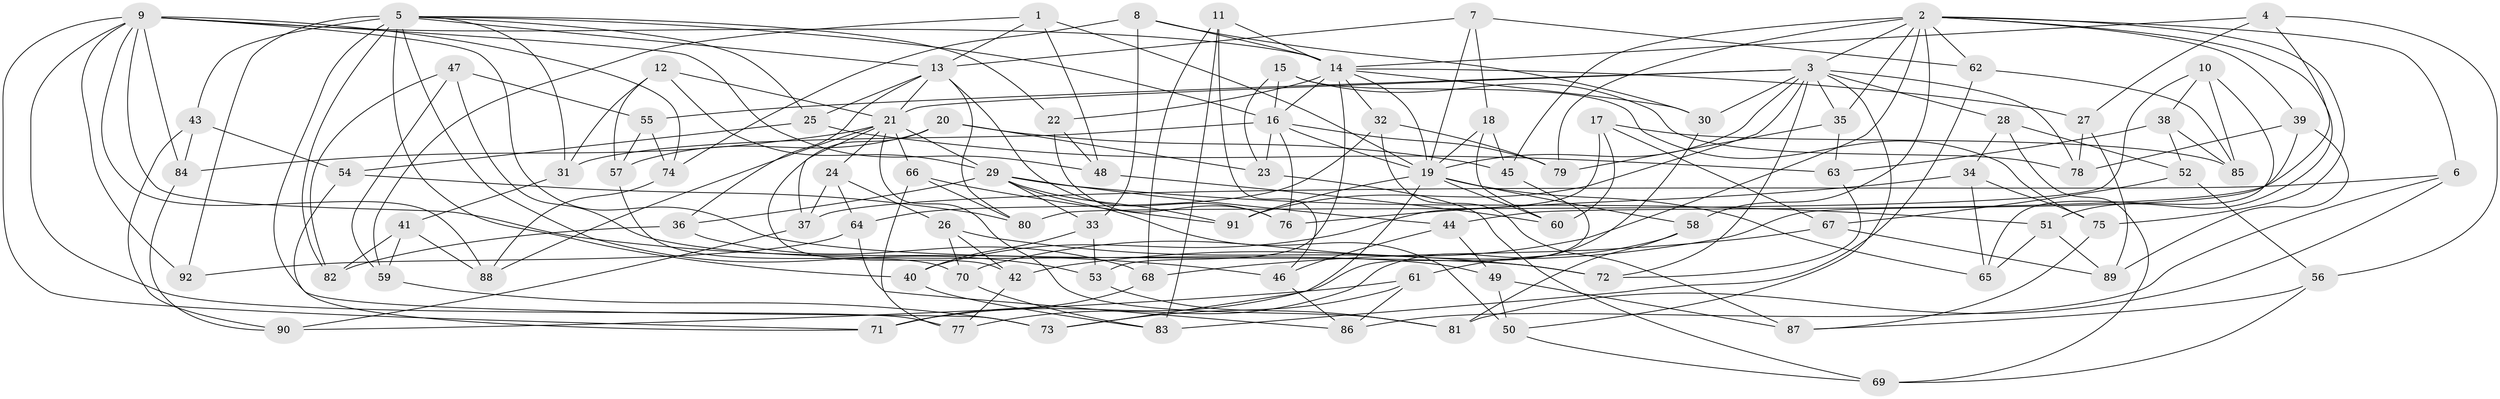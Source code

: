 // original degree distribution, {4: 1.0}
// Generated by graph-tools (version 1.1) at 2025/53/03/04/25 22:53:48]
// undirected, 92 vertices, 213 edges
graph export_dot {
  node [color=gray90,style=filled];
  1;
  2;
  3;
  4;
  5;
  6;
  7;
  8;
  9;
  10;
  11;
  12;
  13;
  14;
  15;
  16;
  17;
  18;
  19;
  20;
  21;
  22;
  23;
  24;
  25;
  26;
  27;
  28;
  29;
  30;
  31;
  32;
  33;
  34;
  35;
  36;
  37;
  38;
  39;
  40;
  41;
  42;
  43;
  44;
  45;
  46;
  47;
  48;
  49;
  50;
  51;
  52;
  53;
  54;
  55;
  56;
  57;
  58;
  59;
  60;
  61;
  62;
  63;
  64;
  65;
  66;
  67;
  68;
  69;
  70;
  71;
  72;
  73;
  74;
  75;
  76;
  77;
  78;
  79;
  80;
  81;
  82;
  83;
  84;
  85;
  86;
  87;
  88;
  89;
  90;
  91;
  92;
  1 -- 13 [weight=1.0];
  1 -- 19 [weight=1.0];
  1 -- 48 [weight=1.0];
  1 -- 59 [weight=1.0];
  2 -- 3 [weight=2.0];
  2 -- 6 [weight=1.0];
  2 -- 35 [weight=1.0];
  2 -- 39 [weight=1.0];
  2 -- 45 [weight=1.0];
  2 -- 51 [weight=1.0];
  2 -- 58 [weight=1.0];
  2 -- 62 [weight=1.0];
  2 -- 70 [weight=1.0];
  2 -- 75 [weight=1.0];
  2 -- 79 [weight=1.0];
  3 -- 19 [weight=1.0];
  3 -- 21 [weight=1.0];
  3 -- 28 [weight=1.0];
  3 -- 30 [weight=1.0];
  3 -- 35 [weight=1.0];
  3 -- 50 [weight=1.0];
  3 -- 55 [weight=1.0];
  3 -- 72 [weight=1.0];
  3 -- 78 [weight=1.0];
  3 -- 91 [weight=1.0];
  4 -- 14 [weight=1.0];
  4 -- 27 [weight=1.0];
  4 -- 44 [weight=1.0];
  4 -- 56 [weight=1.0];
  5 -- 13 [weight=1.0];
  5 -- 16 [weight=1.0];
  5 -- 22 [weight=1.0];
  5 -- 25 [weight=1.0];
  5 -- 31 [weight=1.0];
  5 -- 40 [weight=1.0];
  5 -- 43 [weight=1.0];
  5 -- 53 [weight=1.0];
  5 -- 73 [weight=1.0];
  5 -- 82 [weight=1.0];
  5 -- 92 [weight=2.0];
  6 -- 37 [weight=1.0];
  6 -- 81 [weight=1.0];
  6 -- 86 [weight=1.0];
  7 -- 13 [weight=1.0];
  7 -- 18 [weight=1.0];
  7 -- 19 [weight=1.0];
  7 -- 62 [weight=1.0];
  8 -- 14 [weight=1.0];
  8 -- 30 [weight=1.0];
  8 -- 33 [weight=1.0];
  8 -- 74 [weight=1.0];
  9 -- 14 [weight=1.0];
  9 -- 46 [weight=1.0];
  9 -- 48 [weight=1.0];
  9 -- 71 [weight=1.0];
  9 -- 72 [weight=1.0];
  9 -- 74 [weight=1.0];
  9 -- 77 [weight=1.0];
  9 -- 84 [weight=1.0];
  9 -- 88 [weight=1.0];
  9 -- 92 [weight=1.0];
  10 -- 38 [weight=1.0];
  10 -- 65 [weight=1.0];
  10 -- 80 [weight=1.0];
  10 -- 85 [weight=1.0];
  11 -- 14 [weight=1.0];
  11 -- 46 [weight=1.0];
  11 -- 68 [weight=1.0];
  11 -- 83 [weight=1.0];
  12 -- 21 [weight=1.0];
  12 -- 29 [weight=1.0];
  12 -- 31 [weight=1.0];
  12 -- 57 [weight=1.0];
  13 -- 21 [weight=1.0];
  13 -- 25 [weight=1.0];
  13 -- 36 [weight=1.0];
  13 -- 76 [weight=1.0];
  13 -- 80 [weight=1.0];
  14 -- 16 [weight=2.0];
  14 -- 19 [weight=1.0];
  14 -- 22 [weight=1.0];
  14 -- 27 [weight=1.0];
  14 -- 30 [weight=1.0];
  14 -- 32 [weight=1.0];
  14 -- 53 [weight=1.0];
  15 -- 16 [weight=1.0];
  15 -- 23 [weight=1.0];
  15 -- 75 [weight=1.0];
  15 -- 78 [weight=1.0];
  16 -- 19 [weight=2.0];
  16 -- 23 [weight=1.0];
  16 -- 31 [weight=1.0];
  16 -- 76 [weight=1.0];
  16 -- 79 [weight=1.0];
  17 -- 40 [weight=1.0];
  17 -- 60 [weight=1.0];
  17 -- 67 [weight=1.0];
  17 -- 85 [weight=1.0];
  18 -- 19 [weight=1.0];
  18 -- 45 [weight=1.0];
  18 -- 60 [weight=1.0];
  19 -- 58 [weight=1.0];
  19 -- 60 [weight=1.0];
  19 -- 65 [weight=1.0];
  19 -- 73 [weight=1.0];
  19 -- 91 [weight=1.0];
  20 -- 23 [weight=1.0];
  20 -- 42 [weight=1.0];
  20 -- 45 [weight=1.0];
  20 -- 57 [weight=1.0];
  21 -- 24 [weight=1.0];
  21 -- 29 [weight=3.0];
  21 -- 37 [weight=1.0];
  21 -- 66 [weight=1.0];
  21 -- 81 [weight=1.0];
  21 -- 84 [weight=1.0];
  21 -- 88 [weight=1.0];
  22 -- 48 [weight=1.0];
  22 -- 76 [weight=1.0];
  23 -- 69 [weight=1.0];
  24 -- 26 [weight=1.0];
  24 -- 37 [weight=1.0];
  24 -- 64 [weight=1.0];
  25 -- 54 [weight=1.0];
  25 -- 63 [weight=1.0];
  26 -- 42 [weight=1.0];
  26 -- 70 [weight=1.0];
  26 -- 72 [weight=1.0];
  27 -- 78 [weight=1.0];
  27 -- 89 [weight=1.0];
  28 -- 34 [weight=1.0];
  28 -- 52 [weight=1.0];
  28 -- 69 [weight=1.0];
  29 -- 33 [weight=1.0];
  29 -- 36 [weight=1.0];
  29 -- 44 [weight=1.0];
  29 -- 50 [weight=1.0];
  29 -- 51 [weight=1.0];
  29 -- 91 [weight=1.0];
  30 -- 77 [weight=1.0];
  31 -- 41 [weight=1.0];
  32 -- 64 [weight=1.0];
  32 -- 79 [weight=1.0];
  32 -- 87 [weight=1.0];
  33 -- 40 [weight=1.0];
  33 -- 53 [weight=1.0];
  34 -- 65 [weight=1.0];
  34 -- 75 [weight=1.0];
  34 -- 76 [weight=1.0];
  35 -- 63 [weight=1.0];
  35 -- 79 [weight=1.0];
  36 -- 68 [weight=1.0];
  36 -- 82 [weight=1.0];
  37 -- 90 [weight=1.0];
  38 -- 52 [weight=1.0];
  38 -- 63 [weight=1.0];
  38 -- 85 [weight=1.0];
  39 -- 42 [weight=1.0];
  39 -- 78 [weight=1.0];
  39 -- 89 [weight=1.0];
  40 -- 83 [weight=1.0];
  41 -- 59 [weight=1.0];
  41 -- 82 [weight=1.0];
  41 -- 88 [weight=1.0];
  42 -- 77 [weight=1.0];
  43 -- 54 [weight=1.0];
  43 -- 84 [weight=1.0];
  43 -- 90 [weight=1.0];
  44 -- 46 [weight=1.0];
  44 -- 49 [weight=1.0];
  45 -- 71 [weight=1.0];
  46 -- 86 [weight=1.0];
  47 -- 49 [weight=1.0];
  47 -- 55 [weight=1.0];
  47 -- 59 [weight=1.0];
  47 -- 82 [weight=1.0];
  48 -- 60 [weight=1.0];
  49 -- 50 [weight=1.0];
  49 -- 87 [weight=1.0];
  50 -- 69 [weight=1.0];
  51 -- 65 [weight=1.0];
  51 -- 89 [weight=1.0];
  52 -- 56 [weight=1.0];
  52 -- 67 [weight=1.0];
  53 -- 81 [weight=1.0];
  54 -- 71 [weight=1.0];
  54 -- 80 [weight=1.0];
  55 -- 57 [weight=1.0];
  55 -- 74 [weight=1.0];
  56 -- 69 [weight=1.0];
  56 -- 87 [weight=1.0];
  57 -- 70 [weight=1.0];
  58 -- 61 [weight=1.0];
  58 -- 81 [weight=1.0];
  59 -- 73 [weight=1.0];
  61 -- 73 [weight=1.0];
  61 -- 86 [weight=1.0];
  61 -- 90 [weight=1.0];
  62 -- 83 [weight=1.0];
  62 -- 85 [weight=1.0];
  63 -- 72 [weight=1.0];
  64 -- 86 [weight=1.0];
  64 -- 92 [weight=1.0];
  66 -- 77 [weight=1.0];
  66 -- 80 [weight=1.0];
  66 -- 91 [weight=1.0];
  67 -- 68 [weight=1.0];
  67 -- 89 [weight=1.0];
  68 -- 71 [weight=1.0];
  70 -- 83 [weight=1.0];
  74 -- 88 [weight=1.0];
  75 -- 87 [weight=1.0];
  84 -- 90 [weight=1.0];
}
